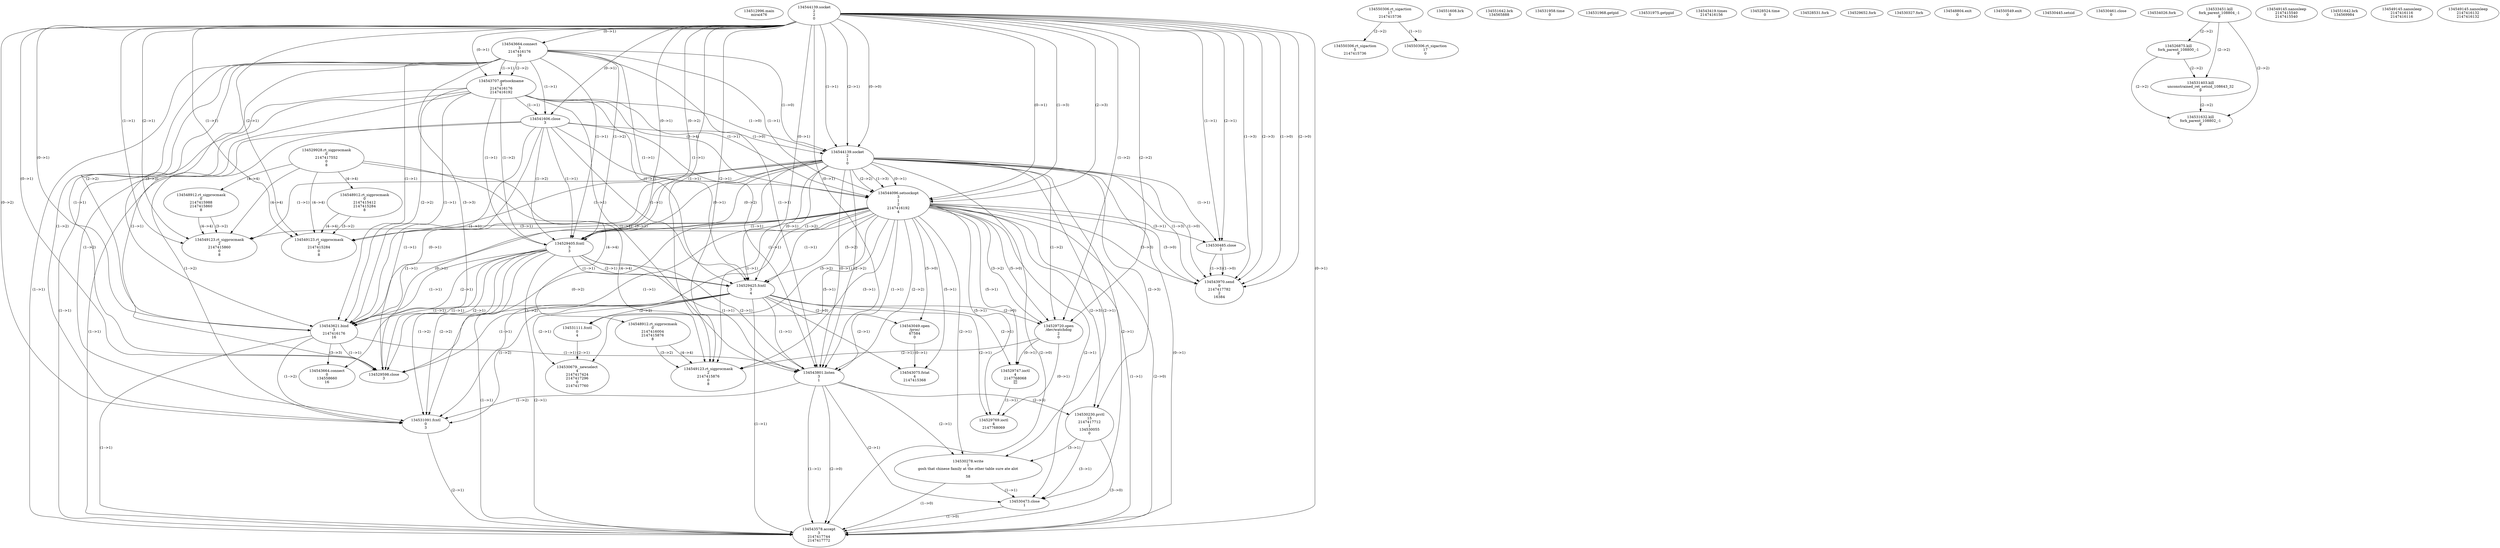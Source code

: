 // Global SCDG with merge call
digraph {
	0 [label="134512996.main
mirai476"]
	1 [label="134529928.rt_sigprocmask
0
2147417552
0
8"]
	2 [label="134550306.rt_sigaction
17
2147415736"]
	3 [label="134550306.rt_sigaction
5
2147415736"]
	2 -> 3 [label="(2-->2)"]
	4 [label="134544139.socket
2
2
0"]
	5 [label="134543664.connect
3
2147416176
16"]
	4 -> 5 [label="(0-->1)"]
	6 [label="134543707.getsockname
3
2147416176
2147416192"]
	4 -> 6 [label="(0-->1)"]
	5 -> 6 [label="(1-->1)"]
	5 -> 6 [label="(2-->2)"]
	7 [label="134541606.close
3"]
	4 -> 7 [label="(0-->1)"]
	5 -> 7 [label="(1-->1)"]
	6 -> 7 [label="(1-->1)"]
	8 [label="134551608.brk
0"]
	9 [label="134551642.brk
134565888"]
	10 [label="134544139.socket
2
1
0"]
	4 -> 10 [label="(1-->1)"]
	4 -> 10 [label="(2-->1)"]
	4 -> 10 [label="(0-->0)"]
	5 -> 10 [label="(1-->0)"]
	6 -> 10 [label="(1-->0)"]
	7 -> 10 [label="(1-->0)"]
	11 [label="134544096.setsockopt
3
1
2
2147416192
4"]
	4 -> 11 [label="(0-->1)"]
	5 -> 11 [label="(1-->1)"]
	6 -> 11 [label="(1-->1)"]
	7 -> 11 [label="(1-->1)"]
	10 -> 11 [label="(0-->1)"]
	10 -> 11 [label="(2-->2)"]
	4 -> 11 [label="(1-->3)"]
	4 -> 11 [label="(2-->3)"]
	10 -> 11 [label="(1-->3)"]
	6 -> 11 [label="(3-->4)"]
	12 [label="134529405.fcntl
3
3"]
	4 -> 12 [label="(0-->1)"]
	5 -> 12 [label="(1-->1)"]
	6 -> 12 [label="(1-->1)"]
	7 -> 12 [label="(1-->1)"]
	10 -> 12 [label="(0-->1)"]
	11 -> 12 [label="(1-->1)"]
	4 -> 12 [label="(0-->2)"]
	5 -> 12 [label="(1-->2)"]
	6 -> 12 [label="(1-->2)"]
	7 -> 12 [label="(1-->2)"]
	10 -> 12 [label="(0-->2)"]
	11 -> 12 [label="(1-->2)"]
	13 [label="134529425.fcntl
3
4"]
	4 -> 13 [label="(0-->1)"]
	5 -> 13 [label="(1-->1)"]
	6 -> 13 [label="(1-->1)"]
	7 -> 13 [label="(1-->1)"]
	10 -> 13 [label="(0-->1)"]
	11 -> 13 [label="(1-->1)"]
	12 -> 13 [label="(1-->1)"]
	12 -> 13 [label="(2-->1)"]
	11 -> 13 [label="(5-->2)"]
	14 [label="134543621.bind
3
2147416176
16"]
	4 -> 14 [label="(0-->1)"]
	5 -> 14 [label="(1-->1)"]
	6 -> 14 [label="(1-->1)"]
	7 -> 14 [label="(1-->1)"]
	10 -> 14 [label="(0-->1)"]
	11 -> 14 [label="(1-->1)"]
	12 -> 14 [label="(1-->1)"]
	12 -> 14 [label="(2-->1)"]
	13 -> 14 [label="(1-->1)"]
	5 -> 14 [label="(2-->2)"]
	6 -> 14 [label="(2-->2)"]
	5 -> 14 [label="(3-->3)"]
	15 [label="134543801.listen
3
1"]
	4 -> 15 [label="(0-->1)"]
	5 -> 15 [label="(1-->1)"]
	6 -> 15 [label="(1-->1)"]
	7 -> 15 [label="(1-->1)"]
	10 -> 15 [label="(0-->1)"]
	11 -> 15 [label="(1-->1)"]
	12 -> 15 [label="(1-->1)"]
	12 -> 15 [label="(2-->1)"]
	13 -> 15 [label="(1-->1)"]
	14 -> 15 [label="(1-->1)"]
	10 -> 15 [label="(2-->2)"]
	11 -> 15 [label="(2-->2)"]
	16 [label="134531958.time
0"]
	17 [label="134531968.getpid
"]
	18 [label="134531975.getppid
"]
	19 [label="134543419.times
2147416156"]
	20 [label="134530230.prctl
15
2147417712
1
134530055
0"]
	10 -> 20 [label="(2-->3)"]
	11 -> 20 [label="(2-->3)"]
	15 -> 20 [label="(2-->3)"]
	21 [label="134530278.write
1
gosh that chinese family at the other table sure ate alot

58"]
	10 -> 21 [label="(2-->1)"]
	11 -> 21 [label="(2-->1)"]
	15 -> 21 [label="(2-->1)"]
	20 -> 21 [label="(3-->1)"]
	22 [label="134528524.time
0"]
	23 [label="134528531.fork
"]
	24 [label="134529652.fork
"]
	25 [label="134530327.fork
"]
	26 [label="134548804.exit
0"]
	27 [label="134550549.exit
0"]
	28 [label="134530445.setsid
"]
	29 [label="134530461.close
0"]
	30 [label="134530473.close
1"]
	10 -> 30 [label="(2-->1)"]
	11 -> 30 [label="(2-->1)"]
	15 -> 30 [label="(2-->1)"]
	20 -> 30 [label="(3-->1)"]
	21 -> 30 [label="(1-->1)"]
	31 [label="134530485.close
2"]
	4 -> 31 [label="(1-->1)"]
	4 -> 31 [label="(2-->1)"]
	10 -> 31 [label="(1-->1)"]
	11 -> 31 [label="(3-->1)"]
	32 [label="134534026.fork
"]
	33 [label="134531091.fcntl
0
3"]
	4 -> 33 [label="(0-->2)"]
	5 -> 33 [label="(1-->2)"]
	6 -> 33 [label="(1-->2)"]
	7 -> 33 [label="(1-->2)"]
	10 -> 33 [label="(0-->2)"]
	11 -> 33 [label="(1-->2)"]
	12 -> 33 [label="(1-->2)"]
	12 -> 33 [label="(2-->2)"]
	13 -> 33 [label="(1-->2)"]
	14 -> 33 [label="(1-->2)"]
	15 -> 33 [label="(1-->2)"]
	34 [label="134531111.fcntl
0
4"]
	11 -> 34 [label="(5-->2)"]
	13 -> 34 [label="(2-->2)"]
	35 [label="134543664.connect
0
134558660
16"]
	5 -> 35 [label="(3-->3)"]
	14 -> 35 [label="(3-->3)"]
	36 [label="134530679._newselect
4
2147417424
2147417296
0
2147417760"]
	11 -> 36 [label="(5-->1)"]
	13 -> 36 [label="(2-->1)"]
	34 -> 36 [label="(2-->1)"]
	37 [label="134543970.send
0
2147417782
2
16384"]
	4 -> 37 [label="(1-->3)"]
	4 -> 37 [label="(2-->3)"]
	10 -> 37 [label="(1-->3)"]
	11 -> 37 [label="(3-->3)"]
	31 -> 37 [label="(1-->3)"]
	4 -> 37 [label="(1-->0)"]
	4 -> 37 [label="(2-->0)"]
	10 -> 37 [label="(1-->0)"]
	11 -> 37 [label="(3-->0)"]
	31 -> 37 [label="(1-->0)"]
	38 [label="134543578.accept
3
2147417744
2147417772"]
	4 -> 38 [label="(0-->1)"]
	5 -> 38 [label="(1-->1)"]
	6 -> 38 [label="(1-->1)"]
	7 -> 38 [label="(1-->1)"]
	10 -> 38 [label="(0-->1)"]
	11 -> 38 [label="(1-->1)"]
	12 -> 38 [label="(1-->1)"]
	12 -> 38 [label="(2-->1)"]
	13 -> 38 [label="(1-->1)"]
	14 -> 38 [label="(1-->1)"]
	15 -> 38 [label="(1-->1)"]
	33 -> 38 [label="(2-->1)"]
	10 -> 38 [label="(2-->0)"]
	11 -> 38 [label="(2-->0)"]
	15 -> 38 [label="(2-->0)"]
	20 -> 38 [label="(3-->0)"]
	21 -> 38 [label="(1-->0)"]
	30 -> 38 [label="(1-->0)"]
	39 [label="134533451.kill
fork_parent_108804_-1
9"]
	40 [label="134526875.kill
fork_parent_108800_-1
9"]
	39 -> 40 [label="(2-->2)"]
	41 [label="134531403.kill
unconstrained_ret_setsid_108643_32
9"]
	39 -> 41 [label="(2-->2)"]
	40 -> 41 [label="(2-->2)"]
	42 [label="134531632.kill
fork_parent_108802_-1
9"]
	39 -> 42 [label="(2-->2)"]
	40 -> 42 [label="(2-->2)"]
	41 -> 42 [label="(2-->2)"]
	43 [label="134548912.rt_sigprocmask
0
2147415412
2147415284
8"]
	1 -> 43 [label="(4-->4)"]
	44 [label="134550306.rt_sigaction
17
0"]
	2 -> 44 [label="(1-->1)"]
	45 [label="134549123.rt_sigprocmask
2
2147415284
0
8"]
	4 -> 45 [label="(1-->1)"]
	4 -> 45 [label="(2-->1)"]
	10 -> 45 [label="(1-->1)"]
	11 -> 45 [label="(3-->1)"]
	43 -> 45 [label="(3-->2)"]
	1 -> 45 [label="(4-->4)"]
	43 -> 45 [label="(4-->4)"]
	46 [label="134549145.nanosleep
2147415540
2147415540"]
	47 [label="134551642.brk
134569984"]
	48 [label="134543049.open
/proc/
67584
0"]
	11 -> 48 [label="(5-->0)"]
	13 -> 48 [label="(2-->0)"]
	49 [label="134543075.fstat
4
2147415368"]
	11 -> 49 [label="(5-->1)"]
	13 -> 49 [label="(2-->1)"]
	48 -> 49 [label="(0-->1)"]
	50 [label="134548912.rt_sigprocmask
0
2147415988
2147415860
8"]
	1 -> 50 [label="(4-->4)"]
	51 [label="134549123.rt_sigprocmask
2
2147415860
0
8"]
	4 -> 51 [label="(1-->1)"]
	4 -> 51 [label="(2-->1)"]
	10 -> 51 [label="(1-->1)"]
	11 -> 51 [label="(3-->1)"]
	50 -> 51 [label="(3-->2)"]
	1 -> 51 [label="(4-->4)"]
	50 -> 51 [label="(4-->4)"]
	52 [label="134549145.nanosleep
2147416116
2147416116"]
	53 [label="134529598.close
3"]
	4 -> 53 [label="(0-->1)"]
	5 -> 53 [label="(1-->1)"]
	6 -> 53 [label="(1-->1)"]
	7 -> 53 [label="(1-->1)"]
	10 -> 53 [label="(0-->1)"]
	11 -> 53 [label="(1-->1)"]
	12 -> 53 [label="(1-->1)"]
	12 -> 53 [label="(2-->1)"]
	13 -> 53 [label="(1-->1)"]
	14 -> 53 [label="(1-->1)"]
	54 [label="134529720.open
/dev/watchdog
2
0"]
	4 -> 54 [label="(1-->2)"]
	4 -> 54 [label="(2-->2)"]
	10 -> 54 [label="(1-->2)"]
	11 -> 54 [label="(3-->2)"]
	11 -> 54 [label="(5-->0)"]
	13 -> 54 [label="(2-->0)"]
	55 [label="134529747.ioctl
4
2147768068
"]
	11 -> 55 [label="(5-->1)"]
	13 -> 55 [label="(2-->1)"]
	54 -> 55 [label="(0-->1)"]
	56 [label="134529769.ioctl
4
2147768069
"]
	11 -> 56 [label="(5-->1)"]
	13 -> 56 [label="(2-->1)"]
	54 -> 56 [label="(0-->1)"]
	55 -> 56 [label="(1-->1)"]
	57 [label="134548912.rt_sigprocmask
0
2147416004
2147415876
8"]
	1 -> 57 [label="(4-->4)"]
	58 [label="134549123.rt_sigprocmask
2
2147415876
0
8"]
	4 -> 58 [label="(1-->1)"]
	4 -> 58 [label="(2-->1)"]
	10 -> 58 [label="(1-->1)"]
	11 -> 58 [label="(3-->1)"]
	54 -> 58 [label="(2-->1)"]
	57 -> 58 [label="(3-->2)"]
	1 -> 58 [label="(4-->4)"]
	57 -> 58 [label="(4-->4)"]
	59 [label="134549145.nanosleep
2147416132
2147416132"]
}

